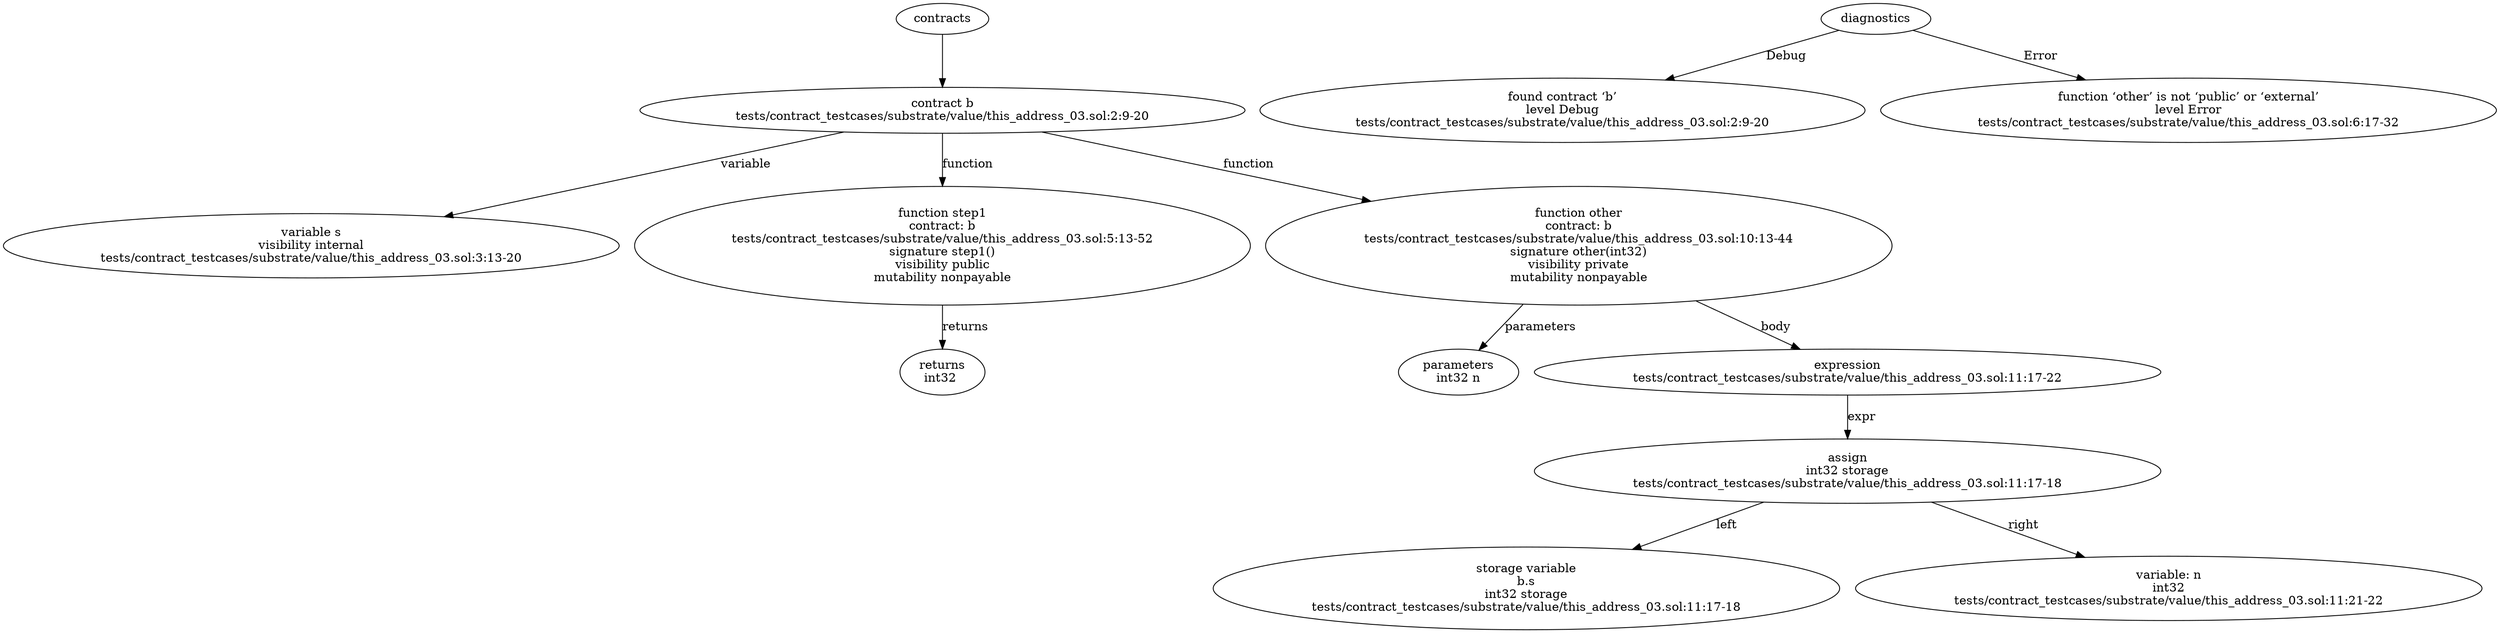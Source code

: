 strict digraph "tests/contract_testcases/substrate/value/this_address_03.sol" {
	contract [label="contract b\ntests/contract_testcases/substrate/value/this_address_03.sol:2:9-20"]
	var [label="variable s\nvisibility internal\ntests/contract_testcases/substrate/value/this_address_03.sol:3:13-20"]
	step1 [label="function step1\ncontract: b\ntests/contract_testcases/substrate/value/this_address_03.sol:5:13-52\nsignature step1()\nvisibility public\nmutability nonpayable"]
	returns [label="returns\nint32 "]
	other [label="function other\ncontract: b\ntests/contract_testcases/substrate/value/this_address_03.sol:10:13-44\nsignature other(int32)\nvisibility private\nmutability nonpayable"]
	parameters [label="parameters\nint32 n"]
	expr [label="expression\ntests/contract_testcases/substrate/value/this_address_03.sol:11:17-22"]
	assign [label="assign\nint32 storage\ntests/contract_testcases/substrate/value/this_address_03.sol:11:17-18"]
	storage_var [label="storage variable\nb.s\nint32 storage\ntests/contract_testcases/substrate/value/this_address_03.sol:11:17-18"]
	variable [label="variable: n\nint32\ntests/contract_testcases/substrate/value/this_address_03.sol:11:21-22"]
	diagnostic [label="found contract ‘b’\nlevel Debug\ntests/contract_testcases/substrate/value/this_address_03.sol:2:9-20"]
	diagnostic_13 [label="function ‘other’ is not ‘public’ or ‘external’\nlevel Error\ntests/contract_testcases/substrate/value/this_address_03.sol:6:17-32"]
	contracts -> contract
	contract -> var [label="variable"]
	contract -> step1 [label="function"]
	step1 -> returns [label="returns"]
	contract -> other [label="function"]
	other -> parameters [label="parameters"]
	other -> expr [label="body"]
	expr -> assign [label="expr"]
	assign -> storage_var [label="left"]
	assign -> variable [label="right"]
	diagnostics -> diagnostic [label="Debug"]
	diagnostics -> diagnostic_13 [label="Error"]
}
